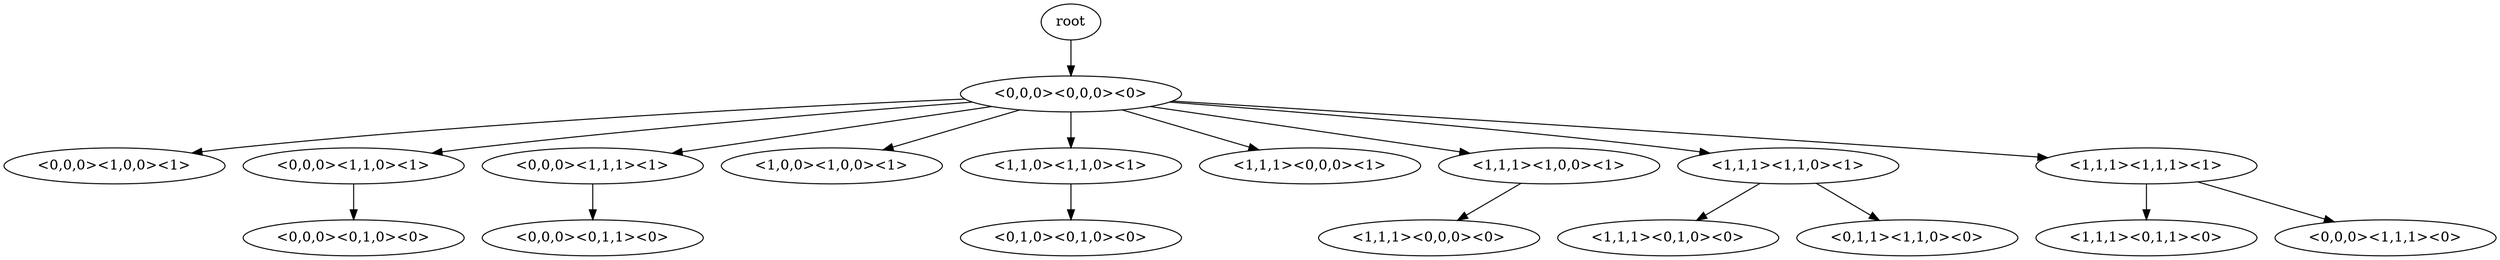 digraph G {
root -> "<0,0,0><0,0,0><0>"
"<0,0,0><0,0,0><0>" -> "<0,0,0><1,0,0><1>"
"<0,0,0><0,0,0><0>" -> "<0,0,0><1,1,0><1>"
"<0,0,0><0,0,0><0>" -> "<0,0,0><1,1,1><1>"
"<0,0,0><0,0,0><0>" -> "<1,0,0><1,0,0><1>"
"<0,0,0><0,0,0><0>" -> "<1,1,0><1,1,0><1>"
"<0,0,0><0,0,0><0>" -> "<1,1,1><0,0,0><1>"
"<0,0,0><0,0,0><0>" -> "<1,1,1><1,0,0><1>"
"<0,0,0><0,0,0><0>" -> "<1,1,1><1,1,0><1>"
"<0,0,0><0,0,0><0>" -> "<1,1,1><1,1,1><1>"
"<0,0,0><1,1,0><1>" -> "<0,0,0><0,1,0><0>"
"<0,0,0><1,1,1><1>" -> "<0,0,0><0,1,1><0>"
"<1,1,0><1,1,0><1>" -> "<0,1,0><0,1,0><0>"
"<1,1,1><1,0,0><1>" -> "<1,1,1><0,0,0><0>"
"<1,1,1><1,1,0><1>" -> "<1,1,1><0,1,0><0>"
"<1,1,1><1,1,0><1>" -> "<0,1,1><1,1,0><0>"
"<1,1,1><1,1,1><1>" -> "<1,1,1><0,1,1><0>"
"<1,1,1><1,1,1><1>" -> "<0,0,0><1,1,1><0>"
}